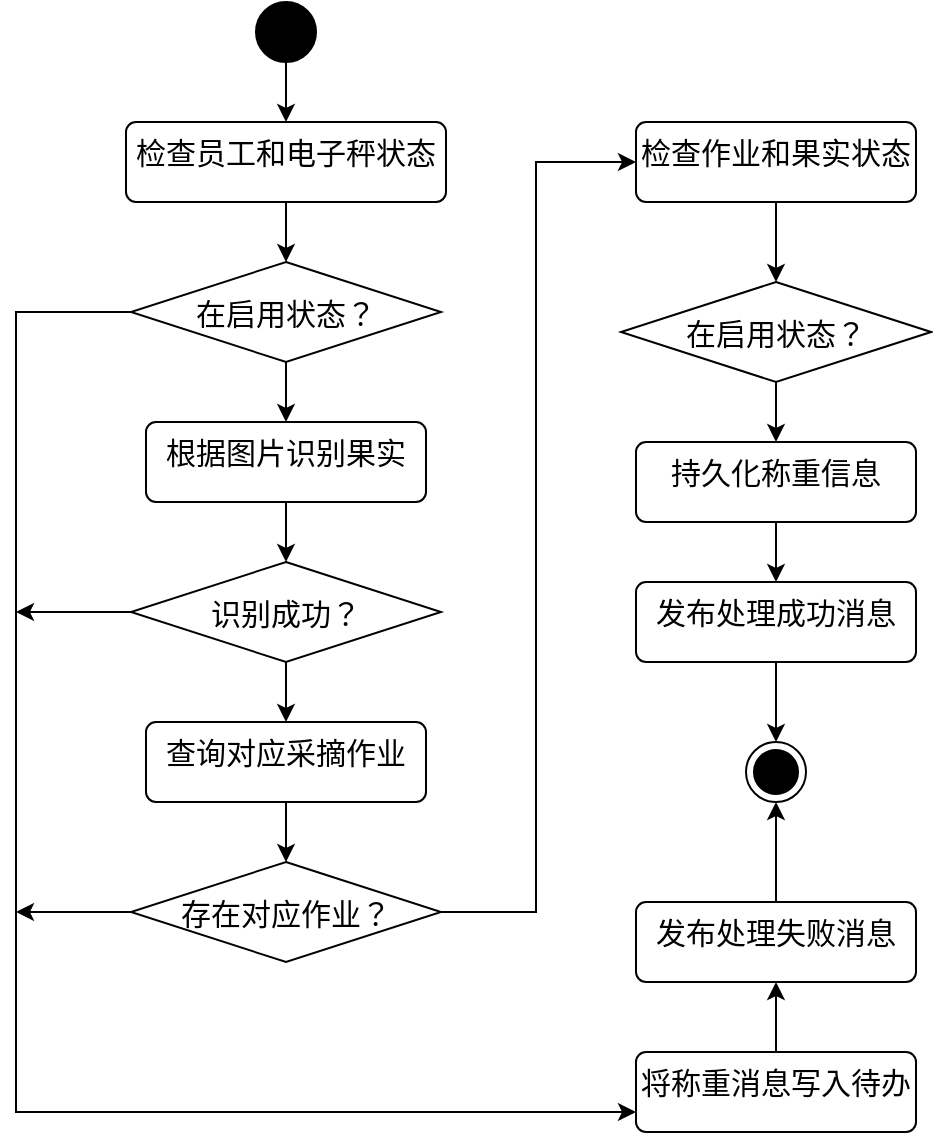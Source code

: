 <mxfile>
    <diagram id="HOvSqV5hfiL-M3HpTQ80" name="Page-1">
        <mxGraphModel dx="450" dy="682" grid="1" gridSize="10" guides="1" tooltips="1" connect="1" arrows="1" fold="1" page="1" pageScale="1" pageWidth="827" pageHeight="1169" math="0" shadow="0">
            <root>
                <mxCell id="0"/>
                <mxCell id="1" parent="0"/>
                <mxCell id="42" style="edgeStyle=none;html=1;entryX=0.5;entryY=0;entryDx=0;entryDy=0;fontSize=15;fontFamily=Songti SC;" parent="1" source="4" target="5" edge="1">
                    <mxGeometry relative="1" as="geometry"/>
                </mxCell>
                <mxCell id="4" value="" style="ellipse;fillColor=strokeColor;html=1;fontSize=15;fontFamily=Songti SC;" parent="1" vertex="1">
                    <mxGeometry x="200" y="60" width="30" height="30" as="geometry"/>
                </mxCell>
                <mxCell id="16" style="edgeStyle=none;html=1;entryX=0.5;entryY=0;entryDx=0;entryDy=0;fontSize=15;fontFamily=Songti SC;" parent="1" source="5" target="15" edge="1">
                    <mxGeometry relative="1" as="geometry"/>
                </mxCell>
                <mxCell id="5" value="检查员工和电子秤状态" style="html=1;align=center;verticalAlign=top;rounded=1;absoluteArcSize=1;arcSize=10;dashed=0;whiteSpace=wrap;fontSize=15;fontFamily=Songti SC;" parent="1" vertex="1">
                    <mxGeometry x="135" y="120" width="160" height="40" as="geometry"/>
                </mxCell>
                <mxCell id="18" style="edgeStyle=none;html=1;entryX=0.5;entryY=0;entryDx=0;entryDy=0;fontSize=15;fontFamily=Songti SC;" parent="1" source="6" target="7" edge="1">
                    <mxGeometry relative="1" as="geometry"/>
                </mxCell>
                <mxCell id="6" value="根据图片识别果实" style="html=1;align=center;verticalAlign=top;rounded=1;absoluteArcSize=1;arcSize=10;dashed=0;whiteSpace=wrap;fontSize=15;fontFamily=Songti SC;" parent="1" vertex="1">
                    <mxGeometry x="145" y="270" width="140" height="40" as="geometry"/>
                </mxCell>
                <mxCell id="32" style="edgeStyle=none;html=1;exitX=0;exitY=0.5;exitDx=0;exitDy=0;fontSize=15;fontFamily=Songti SC;" parent="1" source="7" edge="1">
                    <mxGeometry relative="1" as="geometry">
                        <mxPoint x="80" y="365" as="targetPoint"/>
                    </mxGeometry>
                </mxCell>
                <mxCell id="7" value="识别成功？" style="rhombus;fontSize=15;fontFamily=Songti SC;" parent="1" vertex="1">
                    <mxGeometry x="137.5" y="340" width="155" height="50" as="geometry"/>
                </mxCell>
                <mxCell id="20" style="edgeStyle=none;html=1;entryX=0.5;entryY=0;entryDx=0;entryDy=0;fontSize=15;fontFamily=Songti SC;" parent="1" source="8" target="9" edge="1">
                    <mxGeometry relative="1" as="geometry"/>
                </mxCell>
                <mxCell id="8" value="查询对应采摘作业" style="html=1;align=center;verticalAlign=top;rounded=1;absoluteArcSize=1;arcSize=10;dashed=0;whiteSpace=wrap;fontSize=15;fontFamily=Songti SC;" parent="1" vertex="1">
                    <mxGeometry x="145" y="420" width="140" height="40" as="geometry"/>
                </mxCell>
                <mxCell id="14" style="edgeStyle=none;html=1;entryX=0;entryY=0.5;entryDx=0;entryDy=0;rounded=0;curved=0;exitX=1;exitY=0.5;exitDx=0;exitDy=0;fontSize=15;fontFamily=Songti SC;" parent="1" source="9" target="10" edge="1">
                    <mxGeometry relative="1" as="geometry">
                        <Array as="points">
                            <mxPoint x="340" y="515"/>
                            <mxPoint x="340" y="140"/>
                        </Array>
                    </mxGeometry>
                </mxCell>
                <mxCell id="33" style="edgeStyle=none;html=1;exitX=0;exitY=0.5;exitDx=0;exitDy=0;fontSize=15;fontFamily=Songti SC;" parent="1" source="9" edge="1">
                    <mxGeometry relative="1" as="geometry">
                        <mxPoint x="80" y="515" as="targetPoint"/>
                    </mxGeometry>
                </mxCell>
                <mxCell id="9" value="存在对应作业？" style="rhombus;fontSize=15;fontFamily=Songti SC;" parent="1" vertex="1">
                    <mxGeometry x="137.5" y="490" width="155" height="50" as="geometry"/>
                </mxCell>
                <mxCell id="21" style="edgeStyle=none;html=1;entryX=0.5;entryY=0;entryDx=0;entryDy=0;fontSize=15;fontFamily=Songti SC;" parent="1" source="10" target="11" edge="1">
                    <mxGeometry relative="1" as="geometry"/>
                </mxCell>
                <mxCell id="10" value="检查作业和果实状态" style="html=1;align=center;verticalAlign=top;rounded=1;absoluteArcSize=1;arcSize=10;dashed=0;whiteSpace=wrap;fontSize=15;fontFamily=Songti SC;" parent="1" vertex="1">
                    <mxGeometry x="390" y="120" width="140" height="40" as="geometry"/>
                </mxCell>
                <mxCell id="11" value="在启用状态？" style="rhombus;fontSize=15;fontFamily=Songti SC;" parent="1" vertex="1">
                    <mxGeometry x="382.5" y="200" width="155" height="50" as="geometry"/>
                </mxCell>
                <mxCell id="29" style="edgeStyle=none;html=1;entryX=0.5;entryY=0;entryDx=0;entryDy=0;fontSize=15;fontFamily=Songti SC;exitX=0.5;exitY=1;exitDx=0;exitDy=0;" parent="1" source="12" target="23" edge="1">
                    <mxGeometry relative="1" as="geometry">
                        <mxPoint x="463" y="330" as="sourcePoint"/>
                    </mxGeometry>
                </mxCell>
                <mxCell id="12" value="持久化称重信息" style="html=1;align=center;verticalAlign=top;rounded=1;absoluteArcSize=1;arcSize=10;dashed=0;whiteSpace=wrap;fontSize=15;fontFamily=Songti SC;" parent="1" vertex="1">
                    <mxGeometry x="390" y="280" width="140" height="40" as="geometry"/>
                </mxCell>
                <mxCell id="17" style="edgeStyle=none;html=1;fontSize=15;fontFamily=Songti SC;" parent="1" source="15" target="6" edge="1">
                    <mxGeometry relative="1" as="geometry"/>
                </mxCell>
                <mxCell id="31" style="edgeStyle=none;html=1;entryX=0;entryY=0.75;entryDx=0;entryDy=0;exitX=0;exitY=0.5;exitDx=0;exitDy=0;rounded=0;curved=0;fontSize=15;fontFamily=Songti SC;" parent="1" source="15" target="28" edge="1">
                    <mxGeometry relative="1" as="geometry">
                        <Array as="points">
                            <mxPoint x="80" y="215"/>
                            <mxPoint x="80" y="615"/>
                        </Array>
                    </mxGeometry>
                </mxCell>
                <mxCell id="15" value="在启用状态？" style="rhombus;fontSize=15;fontFamily=Songti SC;" parent="1" vertex="1">
                    <mxGeometry x="137.5" y="190" width="155" height="50" as="geometry"/>
                </mxCell>
                <mxCell id="19" style="edgeStyle=none;html=1;entryX=0.5;entryY=0;entryDx=0;entryDy=0;exitX=0.5;exitY=1;exitDx=0;exitDy=0;fontSize=15;fontFamily=Songti SC;" parent="1" source="7" target="8" edge="1">
                    <mxGeometry relative="1" as="geometry"/>
                </mxCell>
                <mxCell id="22" style="edgeStyle=none;html=1;entryX=0.5;entryY=0;entryDx=0;entryDy=0;fontSize=15;fontFamily=Songti SC;exitX=0.5;exitY=1;exitDx=0;exitDy=0;" parent="1" source="11" target="12" edge="1">
                    <mxGeometry relative="1" as="geometry"/>
                </mxCell>
                <mxCell id="44" style="edgeStyle=none;html=1;entryX=0.5;entryY=0;entryDx=0;entryDy=0;" parent="1" source="23" target="37" edge="1">
                    <mxGeometry relative="1" as="geometry"/>
                </mxCell>
                <mxCell id="23" value="发布处理成功消息" style="html=1;align=center;verticalAlign=top;rounded=1;absoluteArcSize=1;arcSize=10;dashed=0;whiteSpace=wrap;fontSize=15;fontFamily=Songti SC;" parent="1" vertex="1">
                    <mxGeometry x="390" y="350" width="140" height="40" as="geometry"/>
                </mxCell>
                <mxCell id="45" style="edgeStyle=none;html=1;entryX=0.5;entryY=1;entryDx=0;entryDy=0;" parent="1" source="27" target="37" edge="1">
                    <mxGeometry relative="1" as="geometry"/>
                </mxCell>
                <mxCell id="27" value="发布处理失败消息" style="html=1;align=center;verticalAlign=top;rounded=1;absoluteArcSize=1;arcSize=10;dashed=0;whiteSpace=wrap;fontSize=15;fontFamily=Songti SC;" parent="1" vertex="1">
                    <mxGeometry x="390" y="510" width="140" height="40" as="geometry"/>
                </mxCell>
                <mxCell id="43" style="edgeStyle=none;html=1;entryX=0.5;entryY=1;entryDx=0;entryDy=0;" parent="1" source="28" target="27" edge="1">
                    <mxGeometry relative="1" as="geometry"/>
                </mxCell>
                <mxCell id="28" value="将称重消息写入待办" style="html=1;align=center;verticalAlign=top;rounded=1;absoluteArcSize=1;arcSize=10;dashed=0;whiteSpace=wrap;fontSize=15;fontFamily=Songti SC;" parent="1" vertex="1">
                    <mxGeometry x="390" y="585" width="140" height="40" as="geometry"/>
                </mxCell>
                <mxCell id="37" value="" style="ellipse;html=1;shape=endState;fillColor=strokeColor;fontSize=15;fontFamily=Songti SC;" parent="1" vertex="1">
                    <mxGeometry x="445" y="430" width="30" height="30" as="geometry"/>
                </mxCell>
            </root>
        </mxGraphModel>
    </diagram>
</mxfile>